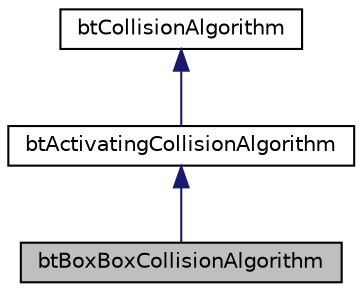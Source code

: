 digraph "btBoxBoxCollisionAlgorithm"
{
  edge [fontname="Helvetica",fontsize="10",labelfontname="Helvetica",labelfontsize="10"];
  node [fontname="Helvetica",fontsize="10",shape=record];
  Node1 [label="btBoxBoxCollisionAlgorithm",height=0.2,width=0.4,color="black", fillcolor="grey75", style="filled", fontcolor="black"];
  Node2 -> Node1 [dir="back",color="midnightblue",fontsize="10",style="solid"];
  Node2 [label="btActivatingCollisionAlgorithm",height=0.2,width=0.4,color="black", fillcolor="white", style="filled",URL="$classbt_activating_collision_algorithm.html",tooltip="This class is not enabled yet (work-in-progress) to more aggressively activate objects. "];
  Node3 -> Node2 [dir="back",color="midnightblue",fontsize="10",style="solid"];
  Node3 [label="btCollisionAlgorithm",height=0.2,width=0.4,color="black", fillcolor="white", style="filled",URL="$classbt_collision_algorithm.html"];
}

